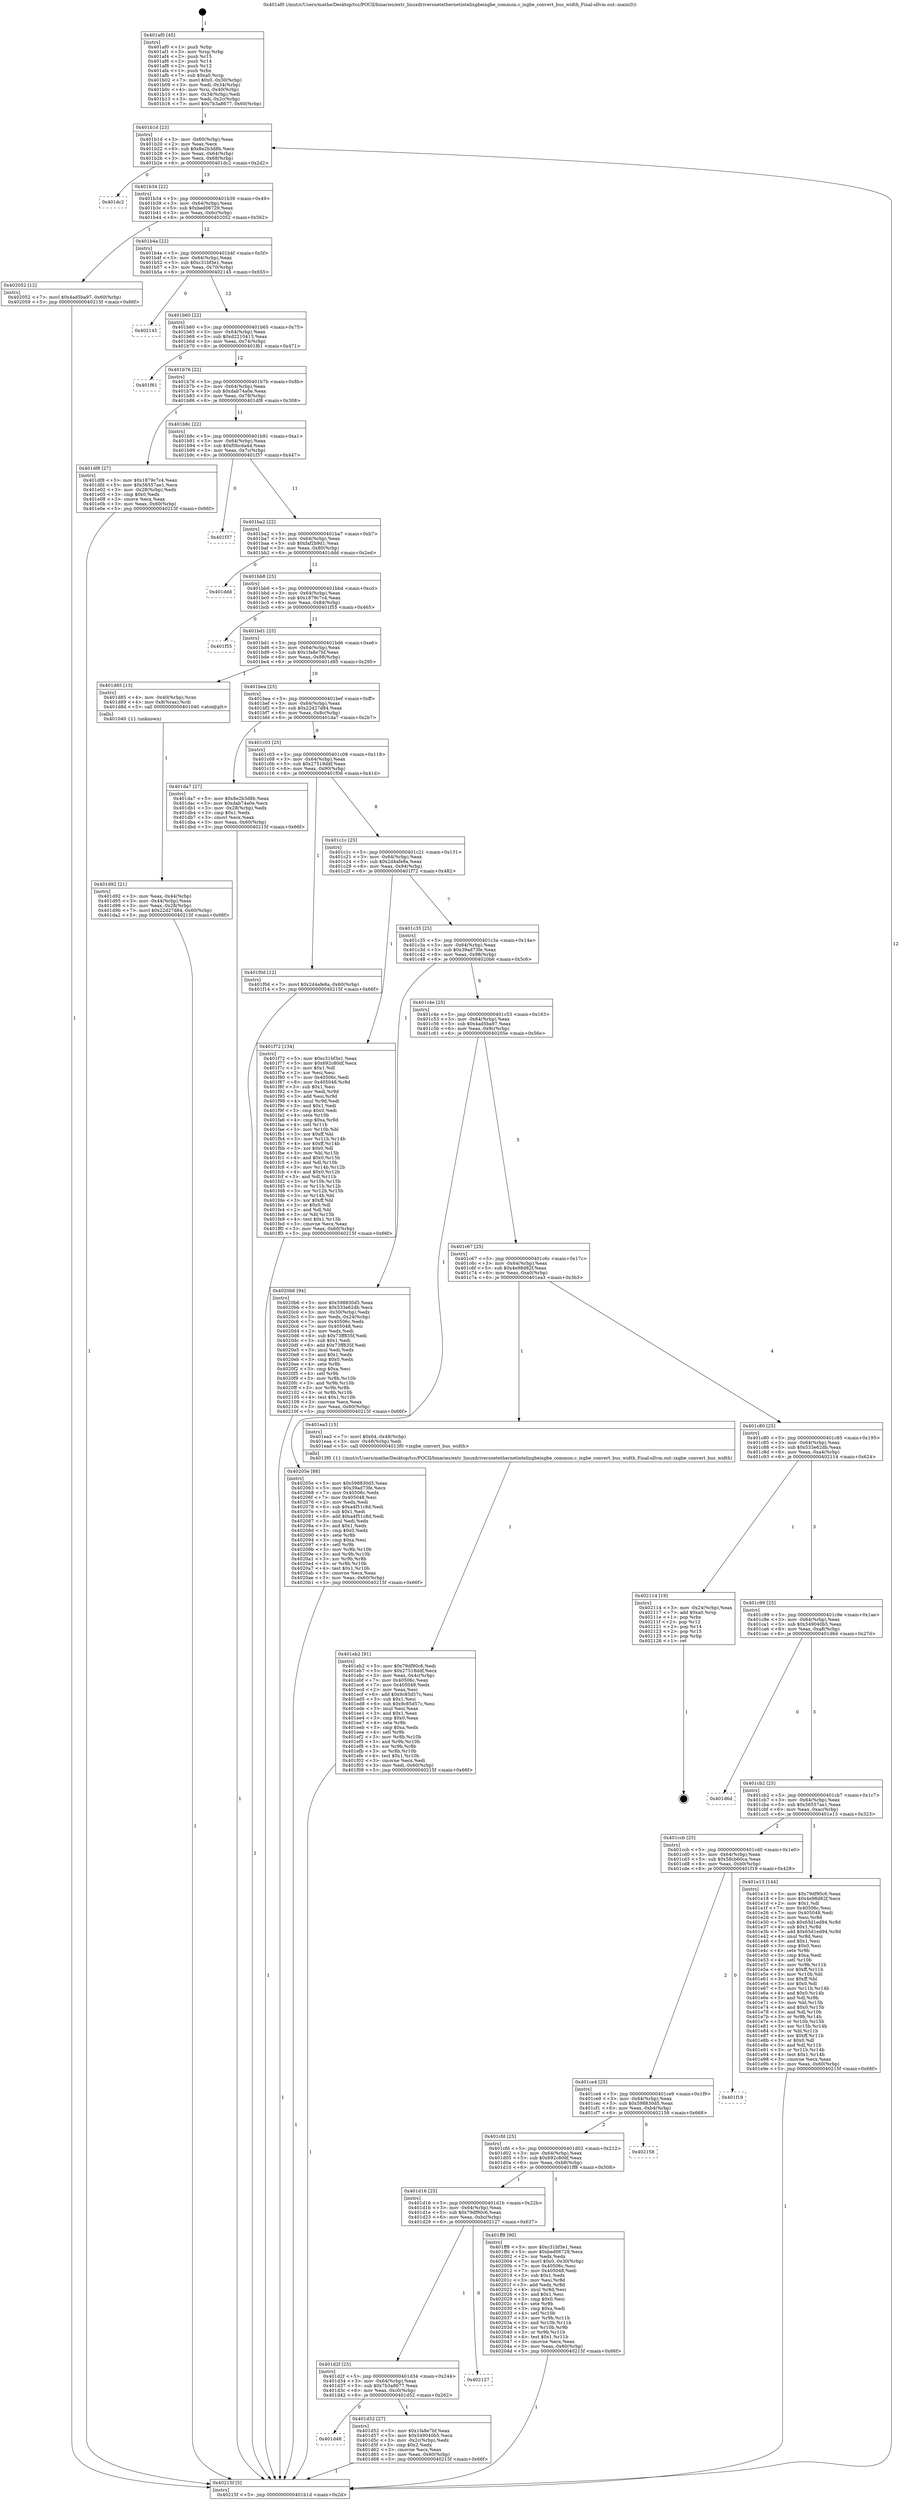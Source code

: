 digraph "0x401af0" {
  label = "0x401af0 (/mnt/c/Users/mathe/Desktop/tcc/POCII/binaries/extr_linuxdriversnetethernetintelixgbeixgbe_common.c_ixgbe_convert_bus_width_Final-ollvm.out::main(0))"
  labelloc = "t"
  node[shape=record]

  Entry [label="",width=0.3,height=0.3,shape=circle,fillcolor=black,style=filled]
  "0x401b1d" [label="{
     0x401b1d [23]\l
     | [instrs]\l
     &nbsp;&nbsp;0x401b1d \<+3\>: mov -0x60(%rbp),%eax\l
     &nbsp;&nbsp;0x401b20 \<+2\>: mov %eax,%ecx\l
     &nbsp;&nbsp;0x401b22 \<+6\>: sub $0x8e2b3d8b,%ecx\l
     &nbsp;&nbsp;0x401b28 \<+3\>: mov %eax,-0x64(%rbp)\l
     &nbsp;&nbsp;0x401b2b \<+3\>: mov %ecx,-0x68(%rbp)\l
     &nbsp;&nbsp;0x401b2e \<+6\>: je 0000000000401dc2 \<main+0x2d2\>\l
  }"]
  "0x401dc2" [label="{
     0x401dc2\l
  }", style=dashed]
  "0x401b34" [label="{
     0x401b34 [22]\l
     | [instrs]\l
     &nbsp;&nbsp;0x401b34 \<+5\>: jmp 0000000000401b39 \<main+0x49\>\l
     &nbsp;&nbsp;0x401b39 \<+3\>: mov -0x64(%rbp),%eax\l
     &nbsp;&nbsp;0x401b3c \<+5\>: sub $0xbed06729,%eax\l
     &nbsp;&nbsp;0x401b41 \<+3\>: mov %eax,-0x6c(%rbp)\l
     &nbsp;&nbsp;0x401b44 \<+6\>: je 0000000000402052 \<main+0x562\>\l
  }"]
  Exit [label="",width=0.3,height=0.3,shape=circle,fillcolor=black,style=filled,peripheries=2]
  "0x402052" [label="{
     0x402052 [12]\l
     | [instrs]\l
     &nbsp;&nbsp;0x402052 \<+7\>: movl $0x4ad5ba97,-0x60(%rbp)\l
     &nbsp;&nbsp;0x402059 \<+5\>: jmp 000000000040215f \<main+0x66f\>\l
  }"]
  "0x401b4a" [label="{
     0x401b4a [22]\l
     | [instrs]\l
     &nbsp;&nbsp;0x401b4a \<+5\>: jmp 0000000000401b4f \<main+0x5f\>\l
     &nbsp;&nbsp;0x401b4f \<+3\>: mov -0x64(%rbp),%eax\l
     &nbsp;&nbsp;0x401b52 \<+5\>: sub $0xc31bf3e1,%eax\l
     &nbsp;&nbsp;0x401b57 \<+3\>: mov %eax,-0x70(%rbp)\l
     &nbsp;&nbsp;0x401b5a \<+6\>: je 0000000000402145 \<main+0x655\>\l
  }"]
  "0x401eb2" [label="{
     0x401eb2 [91]\l
     | [instrs]\l
     &nbsp;&nbsp;0x401eb2 \<+5\>: mov $0x79df90c6,%edi\l
     &nbsp;&nbsp;0x401eb7 \<+5\>: mov $0x27518ddf,%ecx\l
     &nbsp;&nbsp;0x401ebc \<+3\>: mov %eax,-0x4c(%rbp)\l
     &nbsp;&nbsp;0x401ebf \<+7\>: mov 0x40506c,%eax\l
     &nbsp;&nbsp;0x401ec6 \<+7\>: mov 0x405048,%edx\l
     &nbsp;&nbsp;0x401ecd \<+2\>: mov %eax,%esi\l
     &nbsp;&nbsp;0x401ecf \<+6\>: add $0x9c85d57c,%esi\l
     &nbsp;&nbsp;0x401ed5 \<+3\>: sub $0x1,%esi\l
     &nbsp;&nbsp;0x401ed8 \<+6\>: sub $0x9c85d57c,%esi\l
     &nbsp;&nbsp;0x401ede \<+3\>: imul %esi,%eax\l
     &nbsp;&nbsp;0x401ee1 \<+3\>: and $0x1,%eax\l
     &nbsp;&nbsp;0x401ee4 \<+3\>: cmp $0x0,%eax\l
     &nbsp;&nbsp;0x401ee7 \<+4\>: sete %r8b\l
     &nbsp;&nbsp;0x401eeb \<+3\>: cmp $0xa,%edx\l
     &nbsp;&nbsp;0x401eee \<+4\>: setl %r9b\l
     &nbsp;&nbsp;0x401ef2 \<+3\>: mov %r8b,%r10b\l
     &nbsp;&nbsp;0x401ef5 \<+3\>: and %r9b,%r10b\l
     &nbsp;&nbsp;0x401ef8 \<+3\>: xor %r9b,%r8b\l
     &nbsp;&nbsp;0x401efb \<+3\>: or %r8b,%r10b\l
     &nbsp;&nbsp;0x401efe \<+4\>: test $0x1,%r10b\l
     &nbsp;&nbsp;0x401f02 \<+3\>: cmovne %ecx,%edi\l
     &nbsp;&nbsp;0x401f05 \<+3\>: mov %edi,-0x60(%rbp)\l
     &nbsp;&nbsp;0x401f08 \<+5\>: jmp 000000000040215f \<main+0x66f\>\l
  }"]
  "0x402145" [label="{
     0x402145\l
  }", style=dashed]
  "0x401b60" [label="{
     0x401b60 [22]\l
     | [instrs]\l
     &nbsp;&nbsp;0x401b60 \<+5\>: jmp 0000000000401b65 \<main+0x75\>\l
     &nbsp;&nbsp;0x401b65 \<+3\>: mov -0x64(%rbp),%eax\l
     &nbsp;&nbsp;0x401b68 \<+5\>: sub $0xd2210413,%eax\l
     &nbsp;&nbsp;0x401b6d \<+3\>: mov %eax,-0x74(%rbp)\l
     &nbsp;&nbsp;0x401b70 \<+6\>: je 0000000000401f61 \<main+0x471\>\l
  }"]
  "0x401d92" [label="{
     0x401d92 [21]\l
     | [instrs]\l
     &nbsp;&nbsp;0x401d92 \<+3\>: mov %eax,-0x44(%rbp)\l
     &nbsp;&nbsp;0x401d95 \<+3\>: mov -0x44(%rbp),%eax\l
     &nbsp;&nbsp;0x401d98 \<+3\>: mov %eax,-0x28(%rbp)\l
     &nbsp;&nbsp;0x401d9b \<+7\>: movl $0x22d27d84,-0x60(%rbp)\l
     &nbsp;&nbsp;0x401da2 \<+5\>: jmp 000000000040215f \<main+0x66f\>\l
  }"]
  "0x401f61" [label="{
     0x401f61\l
  }", style=dashed]
  "0x401b76" [label="{
     0x401b76 [22]\l
     | [instrs]\l
     &nbsp;&nbsp;0x401b76 \<+5\>: jmp 0000000000401b7b \<main+0x8b\>\l
     &nbsp;&nbsp;0x401b7b \<+3\>: mov -0x64(%rbp),%eax\l
     &nbsp;&nbsp;0x401b7e \<+5\>: sub $0xdab74a0e,%eax\l
     &nbsp;&nbsp;0x401b83 \<+3\>: mov %eax,-0x78(%rbp)\l
     &nbsp;&nbsp;0x401b86 \<+6\>: je 0000000000401df8 \<main+0x308\>\l
  }"]
  "0x401af0" [label="{
     0x401af0 [45]\l
     | [instrs]\l
     &nbsp;&nbsp;0x401af0 \<+1\>: push %rbp\l
     &nbsp;&nbsp;0x401af1 \<+3\>: mov %rsp,%rbp\l
     &nbsp;&nbsp;0x401af4 \<+2\>: push %r15\l
     &nbsp;&nbsp;0x401af6 \<+2\>: push %r14\l
     &nbsp;&nbsp;0x401af8 \<+2\>: push %r12\l
     &nbsp;&nbsp;0x401afa \<+1\>: push %rbx\l
     &nbsp;&nbsp;0x401afb \<+7\>: sub $0xa0,%rsp\l
     &nbsp;&nbsp;0x401b02 \<+7\>: movl $0x0,-0x30(%rbp)\l
     &nbsp;&nbsp;0x401b09 \<+3\>: mov %edi,-0x34(%rbp)\l
     &nbsp;&nbsp;0x401b0c \<+4\>: mov %rsi,-0x40(%rbp)\l
     &nbsp;&nbsp;0x401b10 \<+3\>: mov -0x34(%rbp),%edi\l
     &nbsp;&nbsp;0x401b13 \<+3\>: mov %edi,-0x2c(%rbp)\l
     &nbsp;&nbsp;0x401b16 \<+7\>: movl $0x7b3a8677,-0x60(%rbp)\l
  }"]
  "0x401df8" [label="{
     0x401df8 [27]\l
     | [instrs]\l
     &nbsp;&nbsp;0x401df8 \<+5\>: mov $0x1879c7c4,%eax\l
     &nbsp;&nbsp;0x401dfd \<+5\>: mov $0x56557ae1,%ecx\l
     &nbsp;&nbsp;0x401e02 \<+3\>: mov -0x28(%rbp),%edx\l
     &nbsp;&nbsp;0x401e05 \<+3\>: cmp $0x0,%edx\l
     &nbsp;&nbsp;0x401e08 \<+3\>: cmove %ecx,%eax\l
     &nbsp;&nbsp;0x401e0b \<+3\>: mov %eax,-0x60(%rbp)\l
     &nbsp;&nbsp;0x401e0e \<+5\>: jmp 000000000040215f \<main+0x66f\>\l
  }"]
  "0x401b8c" [label="{
     0x401b8c [22]\l
     | [instrs]\l
     &nbsp;&nbsp;0x401b8c \<+5\>: jmp 0000000000401b91 \<main+0xa1\>\l
     &nbsp;&nbsp;0x401b91 \<+3\>: mov -0x64(%rbp),%eax\l
     &nbsp;&nbsp;0x401b94 \<+5\>: sub $0xf0bcda4d,%eax\l
     &nbsp;&nbsp;0x401b99 \<+3\>: mov %eax,-0x7c(%rbp)\l
     &nbsp;&nbsp;0x401b9c \<+6\>: je 0000000000401f37 \<main+0x447\>\l
  }"]
  "0x40215f" [label="{
     0x40215f [5]\l
     | [instrs]\l
     &nbsp;&nbsp;0x40215f \<+5\>: jmp 0000000000401b1d \<main+0x2d\>\l
  }"]
  "0x401f37" [label="{
     0x401f37\l
  }", style=dashed]
  "0x401ba2" [label="{
     0x401ba2 [22]\l
     | [instrs]\l
     &nbsp;&nbsp;0x401ba2 \<+5\>: jmp 0000000000401ba7 \<main+0xb7\>\l
     &nbsp;&nbsp;0x401ba7 \<+3\>: mov -0x64(%rbp),%eax\l
     &nbsp;&nbsp;0x401baa \<+5\>: sub $0xfaf2b9d1,%eax\l
     &nbsp;&nbsp;0x401baf \<+3\>: mov %eax,-0x80(%rbp)\l
     &nbsp;&nbsp;0x401bb2 \<+6\>: je 0000000000401ddd \<main+0x2ed\>\l
  }"]
  "0x401d48" [label="{
     0x401d48\l
  }", style=dashed]
  "0x401ddd" [label="{
     0x401ddd\l
  }", style=dashed]
  "0x401bb8" [label="{
     0x401bb8 [25]\l
     | [instrs]\l
     &nbsp;&nbsp;0x401bb8 \<+5\>: jmp 0000000000401bbd \<main+0xcd\>\l
     &nbsp;&nbsp;0x401bbd \<+3\>: mov -0x64(%rbp),%eax\l
     &nbsp;&nbsp;0x401bc0 \<+5\>: sub $0x1879c7c4,%eax\l
     &nbsp;&nbsp;0x401bc5 \<+6\>: mov %eax,-0x84(%rbp)\l
     &nbsp;&nbsp;0x401bcb \<+6\>: je 0000000000401f55 \<main+0x465\>\l
  }"]
  "0x401d52" [label="{
     0x401d52 [27]\l
     | [instrs]\l
     &nbsp;&nbsp;0x401d52 \<+5\>: mov $0x1fa8e7bf,%eax\l
     &nbsp;&nbsp;0x401d57 \<+5\>: mov $0x549040b5,%ecx\l
     &nbsp;&nbsp;0x401d5c \<+3\>: mov -0x2c(%rbp),%edx\l
     &nbsp;&nbsp;0x401d5f \<+3\>: cmp $0x2,%edx\l
     &nbsp;&nbsp;0x401d62 \<+3\>: cmovne %ecx,%eax\l
     &nbsp;&nbsp;0x401d65 \<+3\>: mov %eax,-0x60(%rbp)\l
     &nbsp;&nbsp;0x401d68 \<+5\>: jmp 000000000040215f \<main+0x66f\>\l
  }"]
  "0x401f55" [label="{
     0x401f55\l
  }", style=dashed]
  "0x401bd1" [label="{
     0x401bd1 [25]\l
     | [instrs]\l
     &nbsp;&nbsp;0x401bd1 \<+5\>: jmp 0000000000401bd6 \<main+0xe6\>\l
     &nbsp;&nbsp;0x401bd6 \<+3\>: mov -0x64(%rbp),%eax\l
     &nbsp;&nbsp;0x401bd9 \<+5\>: sub $0x1fa8e7bf,%eax\l
     &nbsp;&nbsp;0x401bde \<+6\>: mov %eax,-0x88(%rbp)\l
     &nbsp;&nbsp;0x401be4 \<+6\>: je 0000000000401d85 \<main+0x295\>\l
  }"]
  "0x401d2f" [label="{
     0x401d2f [25]\l
     | [instrs]\l
     &nbsp;&nbsp;0x401d2f \<+5\>: jmp 0000000000401d34 \<main+0x244\>\l
     &nbsp;&nbsp;0x401d34 \<+3\>: mov -0x64(%rbp),%eax\l
     &nbsp;&nbsp;0x401d37 \<+5\>: sub $0x7b3a8677,%eax\l
     &nbsp;&nbsp;0x401d3c \<+6\>: mov %eax,-0xc0(%rbp)\l
     &nbsp;&nbsp;0x401d42 \<+6\>: je 0000000000401d52 \<main+0x262\>\l
  }"]
  "0x401d85" [label="{
     0x401d85 [13]\l
     | [instrs]\l
     &nbsp;&nbsp;0x401d85 \<+4\>: mov -0x40(%rbp),%rax\l
     &nbsp;&nbsp;0x401d89 \<+4\>: mov 0x8(%rax),%rdi\l
     &nbsp;&nbsp;0x401d8d \<+5\>: call 0000000000401040 \<atoi@plt\>\l
     | [calls]\l
     &nbsp;&nbsp;0x401040 \{1\} (unknown)\l
  }"]
  "0x401bea" [label="{
     0x401bea [25]\l
     | [instrs]\l
     &nbsp;&nbsp;0x401bea \<+5\>: jmp 0000000000401bef \<main+0xff\>\l
     &nbsp;&nbsp;0x401bef \<+3\>: mov -0x64(%rbp),%eax\l
     &nbsp;&nbsp;0x401bf2 \<+5\>: sub $0x22d27d84,%eax\l
     &nbsp;&nbsp;0x401bf7 \<+6\>: mov %eax,-0x8c(%rbp)\l
     &nbsp;&nbsp;0x401bfd \<+6\>: je 0000000000401da7 \<main+0x2b7\>\l
  }"]
  "0x402127" [label="{
     0x402127\l
  }", style=dashed]
  "0x401da7" [label="{
     0x401da7 [27]\l
     | [instrs]\l
     &nbsp;&nbsp;0x401da7 \<+5\>: mov $0x8e2b3d8b,%eax\l
     &nbsp;&nbsp;0x401dac \<+5\>: mov $0xdab74a0e,%ecx\l
     &nbsp;&nbsp;0x401db1 \<+3\>: mov -0x28(%rbp),%edx\l
     &nbsp;&nbsp;0x401db4 \<+3\>: cmp $0x1,%edx\l
     &nbsp;&nbsp;0x401db7 \<+3\>: cmovl %ecx,%eax\l
     &nbsp;&nbsp;0x401dba \<+3\>: mov %eax,-0x60(%rbp)\l
     &nbsp;&nbsp;0x401dbd \<+5\>: jmp 000000000040215f \<main+0x66f\>\l
  }"]
  "0x401c03" [label="{
     0x401c03 [25]\l
     | [instrs]\l
     &nbsp;&nbsp;0x401c03 \<+5\>: jmp 0000000000401c08 \<main+0x118\>\l
     &nbsp;&nbsp;0x401c08 \<+3\>: mov -0x64(%rbp),%eax\l
     &nbsp;&nbsp;0x401c0b \<+5\>: sub $0x27518ddf,%eax\l
     &nbsp;&nbsp;0x401c10 \<+6\>: mov %eax,-0x90(%rbp)\l
     &nbsp;&nbsp;0x401c16 \<+6\>: je 0000000000401f0d \<main+0x41d\>\l
  }"]
  "0x401d16" [label="{
     0x401d16 [25]\l
     | [instrs]\l
     &nbsp;&nbsp;0x401d16 \<+5\>: jmp 0000000000401d1b \<main+0x22b\>\l
     &nbsp;&nbsp;0x401d1b \<+3\>: mov -0x64(%rbp),%eax\l
     &nbsp;&nbsp;0x401d1e \<+5\>: sub $0x79df90c6,%eax\l
     &nbsp;&nbsp;0x401d23 \<+6\>: mov %eax,-0xbc(%rbp)\l
     &nbsp;&nbsp;0x401d29 \<+6\>: je 0000000000402127 \<main+0x637\>\l
  }"]
  "0x401f0d" [label="{
     0x401f0d [12]\l
     | [instrs]\l
     &nbsp;&nbsp;0x401f0d \<+7\>: movl $0x2d4afe8a,-0x60(%rbp)\l
     &nbsp;&nbsp;0x401f14 \<+5\>: jmp 000000000040215f \<main+0x66f\>\l
  }"]
  "0x401c1c" [label="{
     0x401c1c [25]\l
     | [instrs]\l
     &nbsp;&nbsp;0x401c1c \<+5\>: jmp 0000000000401c21 \<main+0x131\>\l
     &nbsp;&nbsp;0x401c21 \<+3\>: mov -0x64(%rbp),%eax\l
     &nbsp;&nbsp;0x401c24 \<+5\>: sub $0x2d4afe8a,%eax\l
     &nbsp;&nbsp;0x401c29 \<+6\>: mov %eax,-0x94(%rbp)\l
     &nbsp;&nbsp;0x401c2f \<+6\>: je 0000000000401f72 \<main+0x482\>\l
  }"]
  "0x401ff8" [label="{
     0x401ff8 [90]\l
     | [instrs]\l
     &nbsp;&nbsp;0x401ff8 \<+5\>: mov $0xc31bf3e1,%eax\l
     &nbsp;&nbsp;0x401ffd \<+5\>: mov $0xbed06729,%ecx\l
     &nbsp;&nbsp;0x402002 \<+2\>: xor %edx,%edx\l
     &nbsp;&nbsp;0x402004 \<+7\>: movl $0x0,-0x30(%rbp)\l
     &nbsp;&nbsp;0x40200b \<+7\>: mov 0x40506c,%esi\l
     &nbsp;&nbsp;0x402012 \<+7\>: mov 0x405048,%edi\l
     &nbsp;&nbsp;0x402019 \<+3\>: sub $0x1,%edx\l
     &nbsp;&nbsp;0x40201c \<+3\>: mov %esi,%r8d\l
     &nbsp;&nbsp;0x40201f \<+3\>: add %edx,%r8d\l
     &nbsp;&nbsp;0x402022 \<+4\>: imul %r8d,%esi\l
     &nbsp;&nbsp;0x402026 \<+3\>: and $0x1,%esi\l
     &nbsp;&nbsp;0x402029 \<+3\>: cmp $0x0,%esi\l
     &nbsp;&nbsp;0x40202c \<+4\>: sete %r9b\l
     &nbsp;&nbsp;0x402030 \<+3\>: cmp $0xa,%edi\l
     &nbsp;&nbsp;0x402033 \<+4\>: setl %r10b\l
     &nbsp;&nbsp;0x402037 \<+3\>: mov %r9b,%r11b\l
     &nbsp;&nbsp;0x40203a \<+3\>: and %r10b,%r11b\l
     &nbsp;&nbsp;0x40203d \<+3\>: xor %r10b,%r9b\l
     &nbsp;&nbsp;0x402040 \<+3\>: or %r9b,%r11b\l
     &nbsp;&nbsp;0x402043 \<+4\>: test $0x1,%r11b\l
     &nbsp;&nbsp;0x402047 \<+3\>: cmovne %ecx,%eax\l
     &nbsp;&nbsp;0x40204a \<+3\>: mov %eax,-0x60(%rbp)\l
     &nbsp;&nbsp;0x40204d \<+5\>: jmp 000000000040215f \<main+0x66f\>\l
  }"]
  "0x401f72" [label="{
     0x401f72 [134]\l
     | [instrs]\l
     &nbsp;&nbsp;0x401f72 \<+5\>: mov $0xc31bf3e1,%eax\l
     &nbsp;&nbsp;0x401f77 \<+5\>: mov $0x692c80df,%ecx\l
     &nbsp;&nbsp;0x401f7c \<+2\>: mov $0x1,%dl\l
     &nbsp;&nbsp;0x401f7e \<+2\>: xor %esi,%esi\l
     &nbsp;&nbsp;0x401f80 \<+7\>: mov 0x40506c,%edi\l
     &nbsp;&nbsp;0x401f87 \<+8\>: mov 0x405048,%r8d\l
     &nbsp;&nbsp;0x401f8f \<+3\>: sub $0x1,%esi\l
     &nbsp;&nbsp;0x401f92 \<+3\>: mov %edi,%r9d\l
     &nbsp;&nbsp;0x401f95 \<+3\>: add %esi,%r9d\l
     &nbsp;&nbsp;0x401f98 \<+4\>: imul %r9d,%edi\l
     &nbsp;&nbsp;0x401f9c \<+3\>: and $0x1,%edi\l
     &nbsp;&nbsp;0x401f9f \<+3\>: cmp $0x0,%edi\l
     &nbsp;&nbsp;0x401fa2 \<+4\>: sete %r10b\l
     &nbsp;&nbsp;0x401fa6 \<+4\>: cmp $0xa,%r8d\l
     &nbsp;&nbsp;0x401faa \<+4\>: setl %r11b\l
     &nbsp;&nbsp;0x401fae \<+3\>: mov %r10b,%bl\l
     &nbsp;&nbsp;0x401fb1 \<+3\>: xor $0xff,%bl\l
     &nbsp;&nbsp;0x401fb4 \<+3\>: mov %r11b,%r14b\l
     &nbsp;&nbsp;0x401fb7 \<+4\>: xor $0xff,%r14b\l
     &nbsp;&nbsp;0x401fbb \<+3\>: xor $0x0,%dl\l
     &nbsp;&nbsp;0x401fbe \<+3\>: mov %bl,%r15b\l
     &nbsp;&nbsp;0x401fc1 \<+4\>: and $0x0,%r15b\l
     &nbsp;&nbsp;0x401fc5 \<+3\>: and %dl,%r10b\l
     &nbsp;&nbsp;0x401fc8 \<+3\>: mov %r14b,%r12b\l
     &nbsp;&nbsp;0x401fcb \<+4\>: and $0x0,%r12b\l
     &nbsp;&nbsp;0x401fcf \<+3\>: and %dl,%r11b\l
     &nbsp;&nbsp;0x401fd2 \<+3\>: or %r10b,%r15b\l
     &nbsp;&nbsp;0x401fd5 \<+3\>: or %r11b,%r12b\l
     &nbsp;&nbsp;0x401fd8 \<+3\>: xor %r12b,%r15b\l
     &nbsp;&nbsp;0x401fdb \<+3\>: or %r14b,%bl\l
     &nbsp;&nbsp;0x401fde \<+3\>: xor $0xff,%bl\l
     &nbsp;&nbsp;0x401fe1 \<+3\>: or $0x0,%dl\l
     &nbsp;&nbsp;0x401fe4 \<+2\>: and %dl,%bl\l
     &nbsp;&nbsp;0x401fe6 \<+3\>: or %bl,%r15b\l
     &nbsp;&nbsp;0x401fe9 \<+4\>: test $0x1,%r15b\l
     &nbsp;&nbsp;0x401fed \<+3\>: cmovne %ecx,%eax\l
     &nbsp;&nbsp;0x401ff0 \<+3\>: mov %eax,-0x60(%rbp)\l
     &nbsp;&nbsp;0x401ff3 \<+5\>: jmp 000000000040215f \<main+0x66f\>\l
  }"]
  "0x401c35" [label="{
     0x401c35 [25]\l
     | [instrs]\l
     &nbsp;&nbsp;0x401c35 \<+5\>: jmp 0000000000401c3a \<main+0x14a\>\l
     &nbsp;&nbsp;0x401c3a \<+3\>: mov -0x64(%rbp),%eax\l
     &nbsp;&nbsp;0x401c3d \<+5\>: sub $0x39ad73fe,%eax\l
     &nbsp;&nbsp;0x401c42 \<+6\>: mov %eax,-0x98(%rbp)\l
     &nbsp;&nbsp;0x401c48 \<+6\>: je 00000000004020b6 \<main+0x5c6\>\l
  }"]
  "0x401cfd" [label="{
     0x401cfd [25]\l
     | [instrs]\l
     &nbsp;&nbsp;0x401cfd \<+5\>: jmp 0000000000401d02 \<main+0x212\>\l
     &nbsp;&nbsp;0x401d02 \<+3\>: mov -0x64(%rbp),%eax\l
     &nbsp;&nbsp;0x401d05 \<+5\>: sub $0x692c80df,%eax\l
     &nbsp;&nbsp;0x401d0a \<+6\>: mov %eax,-0xb8(%rbp)\l
     &nbsp;&nbsp;0x401d10 \<+6\>: je 0000000000401ff8 \<main+0x508\>\l
  }"]
  "0x4020b6" [label="{
     0x4020b6 [94]\l
     | [instrs]\l
     &nbsp;&nbsp;0x4020b6 \<+5\>: mov $0x598830d5,%eax\l
     &nbsp;&nbsp;0x4020bb \<+5\>: mov $0x533e62db,%ecx\l
     &nbsp;&nbsp;0x4020c0 \<+3\>: mov -0x30(%rbp),%edx\l
     &nbsp;&nbsp;0x4020c3 \<+3\>: mov %edx,-0x24(%rbp)\l
     &nbsp;&nbsp;0x4020c6 \<+7\>: mov 0x40506c,%edx\l
     &nbsp;&nbsp;0x4020cd \<+7\>: mov 0x405048,%esi\l
     &nbsp;&nbsp;0x4020d4 \<+2\>: mov %edx,%edi\l
     &nbsp;&nbsp;0x4020d6 \<+6\>: sub $0x73ff835f,%edi\l
     &nbsp;&nbsp;0x4020dc \<+3\>: sub $0x1,%edi\l
     &nbsp;&nbsp;0x4020df \<+6\>: add $0x73ff835f,%edi\l
     &nbsp;&nbsp;0x4020e5 \<+3\>: imul %edi,%edx\l
     &nbsp;&nbsp;0x4020e8 \<+3\>: and $0x1,%edx\l
     &nbsp;&nbsp;0x4020eb \<+3\>: cmp $0x0,%edx\l
     &nbsp;&nbsp;0x4020ee \<+4\>: sete %r8b\l
     &nbsp;&nbsp;0x4020f2 \<+3\>: cmp $0xa,%esi\l
     &nbsp;&nbsp;0x4020f5 \<+4\>: setl %r9b\l
     &nbsp;&nbsp;0x4020f9 \<+3\>: mov %r8b,%r10b\l
     &nbsp;&nbsp;0x4020fc \<+3\>: and %r9b,%r10b\l
     &nbsp;&nbsp;0x4020ff \<+3\>: xor %r9b,%r8b\l
     &nbsp;&nbsp;0x402102 \<+3\>: or %r8b,%r10b\l
     &nbsp;&nbsp;0x402105 \<+4\>: test $0x1,%r10b\l
     &nbsp;&nbsp;0x402109 \<+3\>: cmovne %ecx,%eax\l
     &nbsp;&nbsp;0x40210c \<+3\>: mov %eax,-0x60(%rbp)\l
     &nbsp;&nbsp;0x40210f \<+5\>: jmp 000000000040215f \<main+0x66f\>\l
  }"]
  "0x401c4e" [label="{
     0x401c4e [25]\l
     | [instrs]\l
     &nbsp;&nbsp;0x401c4e \<+5\>: jmp 0000000000401c53 \<main+0x163\>\l
     &nbsp;&nbsp;0x401c53 \<+3\>: mov -0x64(%rbp),%eax\l
     &nbsp;&nbsp;0x401c56 \<+5\>: sub $0x4ad5ba97,%eax\l
     &nbsp;&nbsp;0x401c5b \<+6\>: mov %eax,-0x9c(%rbp)\l
     &nbsp;&nbsp;0x401c61 \<+6\>: je 000000000040205e \<main+0x56e\>\l
  }"]
  "0x402158" [label="{
     0x402158\l
  }", style=dashed]
  "0x40205e" [label="{
     0x40205e [88]\l
     | [instrs]\l
     &nbsp;&nbsp;0x40205e \<+5\>: mov $0x598830d5,%eax\l
     &nbsp;&nbsp;0x402063 \<+5\>: mov $0x39ad73fe,%ecx\l
     &nbsp;&nbsp;0x402068 \<+7\>: mov 0x40506c,%edx\l
     &nbsp;&nbsp;0x40206f \<+7\>: mov 0x405048,%esi\l
     &nbsp;&nbsp;0x402076 \<+2\>: mov %edx,%edi\l
     &nbsp;&nbsp;0x402078 \<+6\>: sub $0xa4f51c8d,%edi\l
     &nbsp;&nbsp;0x40207e \<+3\>: sub $0x1,%edi\l
     &nbsp;&nbsp;0x402081 \<+6\>: add $0xa4f51c8d,%edi\l
     &nbsp;&nbsp;0x402087 \<+3\>: imul %edi,%edx\l
     &nbsp;&nbsp;0x40208a \<+3\>: and $0x1,%edx\l
     &nbsp;&nbsp;0x40208d \<+3\>: cmp $0x0,%edx\l
     &nbsp;&nbsp;0x402090 \<+4\>: sete %r8b\l
     &nbsp;&nbsp;0x402094 \<+3\>: cmp $0xa,%esi\l
     &nbsp;&nbsp;0x402097 \<+4\>: setl %r9b\l
     &nbsp;&nbsp;0x40209b \<+3\>: mov %r8b,%r10b\l
     &nbsp;&nbsp;0x40209e \<+3\>: and %r9b,%r10b\l
     &nbsp;&nbsp;0x4020a1 \<+3\>: xor %r9b,%r8b\l
     &nbsp;&nbsp;0x4020a4 \<+3\>: or %r8b,%r10b\l
     &nbsp;&nbsp;0x4020a7 \<+4\>: test $0x1,%r10b\l
     &nbsp;&nbsp;0x4020ab \<+3\>: cmovne %ecx,%eax\l
     &nbsp;&nbsp;0x4020ae \<+3\>: mov %eax,-0x60(%rbp)\l
     &nbsp;&nbsp;0x4020b1 \<+5\>: jmp 000000000040215f \<main+0x66f\>\l
  }"]
  "0x401c67" [label="{
     0x401c67 [25]\l
     | [instrs]\l
     &nbsp;&nbsp;0x401c67 \<+5\>: jmp 0000000000401c6c \<main+0x17c\>\l
     &nbsp;&nbsp;0x401c6c \<+3\>: mov -0x64(%rbp),%eax\l
     &nbsp;&nbsp;0x401c6f \<+5\>: sub $0x4e98d82f,%eax\l
     &nbsp;&nbsp;0x401c74 \<+6\>: mov %eax,-0xa0(%rbp)\l
     &nbsp;&nbsp;0x401c7a \<+6\>: je 0000000000401ea3 \<main+0x3b3\>\l
  }"]
  "0x401ce4" [label="{
     0x401ce4 [25]\l
     | [instrs]\l
     &nbsp;&nbsp;0x401ce4 \<+5\>: jmp 0000000000401ce9 \<main+0x1f9\>\l
     &nbsp;&nbsp;0x401ce9 \<+3\>: mov -0x64(%rbp),%eax\l
     &nbsp;&nbsp;0x401cec \<+5\>: sub $0x598830d5,%eax\l
     &nbsp;&nbsp;0x401cf1 \<+6\>: mov %eax,-0xb4(%rbp)\l
     &nbsp;&nbsp;0x401cf7 \<+6\>: je 0000000000402158 \<main+0x668\>\l
  }"]
  "0x401ea3" [label="{
     0x401ea3 [15]\l
     | [instrs]\l
     &nbsp;&nbsp;0x401ea3 \<+7\>: movl $0x64,-0x48(%rbp)\l
     &nbsp;&nbsp;0x401eaa \<+3\>: mov -0x48(%rbp),%edi\l
     &nbsp;&nbsp;0x401ead \<+5\>: call 00000000004013f0 \<ixgbe_convert_bus_width\>\l
     | [calls]\l
     &nbsp;&nbsp;0x4013f0 \{1\} (/mnt/c/Users/mathe/Desktop/tcc/POCII/binaries/extr_linuxdriversnetethernetintelixgbeixgbe_common.c_ixgbe_convert_bus_width_Final-ollvm.out::ixgbe_convert_bus_width)\l
  }"]
  "0x401c80" [label="{
     0x401c80 [25]\l
     | [instrs]\l
     &nbsp;&nbsp;0x401c80 \<+5\>: jmp 0000000000401c85 \<main+0x195\>\l
     &nbsp;&nbsp;0x401c85 \<+3\>: mov -0x64(%rbp),%eax\l
     &nbsp;&nbsp;0x401c88 \<+5\>: sub $0x533e62db,%eax\l
     &nbsp;&nbsp;0x401c8d \<+6\>: mov %eax,-0xa4(%rbp)\l
     &nbsp;&nbsp;0x401c93 \<+6\>: je 0000000000402114 \<main+0x624\>\l
  }"]
  "0x401f19" [label="{
     0x401f19\l
  }", style=dashed]
  "0x402114" [label="{
     0x402114 [19]\l
     | [instrs]\l
     &nbsp;&nbsp;0x402114 \<+3\>: mov -0x24(%rbp),%eax\l
     &nbsp;&nbsp;0x402117 \<+7\>: add $0xa0,%rsp\l
     &nbsp;&nbsp;0x40211e \<+1\>: pop %rbx\l
     &nbsp;&nbsp;0x40211f \<+2\>: pop %r12\l
     &nbsp;&nbsp;0x402121 \<+2\>: pop %r14\l
     &nbsp;&nbsp;0x402123 \<+2\>: pop %r15\l
     &nbsp;&nbsp;0x402125 \<+1\>: pop %rbp\l
     &nbsp;&nbsp;0x402126 \<+1\>: ret\l
  }"]
  "0x401c99" [label="{
     0x401c99 [25]\l
     | [instrs]\l
     &nbsp;&nbsp;0x401c99 \<+5\>: jmp 0000000000401c9e \<main+0x1ae\>\l
     &nbsp;&nbsp;0x401c9e \<+3\>: mov -0x64(%rbp),%eax\l
     &nbsp;&nbsp;0x401ca1 \<+5\>: sub $0x549040b5,%eax\l
     &nbsp;&nbsp;0x401ca6 \<+6\>: mov %eax,-0xa8(%rbp)\l
     &nbsp;&nbsp;0x401cac \<+6\>: je 0000000000401d6d \<main+0x27d\>\l
  }"]
  "0x401ccb" [label="{
     0x401ccb [25]\l
     | [instrs]\l
     &nbsp;&nbsp;0x401ccb \<+5\>: jmp 0000000000401cd0 \<main+0x1e0\>\l
     &nbsp;&nbsp;0x401cd0 \<+3\>: mov -0x64(%rbp),%eax\l
     &nbsp;&nbsp;0x401cd3 \<+5\>: sub $0x58cb60ca,%eax\l
     &nbsp;&nbsp;0x401cd8 \<+6\>: mov %eax,-0xb0(%rbp)\l
     &nbsp;&nbsp;0x401cde \<+6\>: je 0000000000401f19 \<main+0x429\>\l
  }"]
  "0x401d6d" [label="{
     0x401d6d\l
  }", style=dashed]
  "0x401cb2" [label="{
     0x401cb2 [25]\l
     | [instrs]\l
     &nbsp;&nbsp;0x401cb2 \<+5\>: jmp 0000000000401cb7 \<main+0x1c7\>\l
     &nbsp;&nbsp;0x401cb7 \<+3\>: mov -0x64(%rbp),%eax\l
     &nbsp;&nbsp;0x401cba \<+5\>: sub $0x56557ae1,%eax\l
     &nbsp;&nbsp;0x401cbf \<+6\>: mov %eax,-0xac(%rbp)\l
     &nbsp;&nbsp;0x401cc5 \<+6\>: je 0000000000401e13 \<main+0x323\>\l
  }"]
  "0x401e13" [label="{
     0x401e13 [144]\l
     | [instrs]\l
     &nbsp;&nbsp;0x401e13 \<+5\>: mov $0x79df90c6,%eax\l
     &nbsp;&nbsp;0x401e18 \<+5\>: mov $0x4e98d82f,%ecx\l
     &nbsp;&nbsp;0x401e1d \<+2\>: mov $0x1,%dl\l
     &nbsp;&nbsp;0x401e1f \<+7\>: mov 0x40506c,%esi\l
     &nbsp;&nbsp;0x401e26 \<+7\>: mov 0x405048,%edi\l
     &nbsp;&nbsp;0x401e2d \<+3\>: mov %esi,%r8d\l
     &nbsp;&nbsp;0x401e30 \<+7\>: sub $0x65d1ed94,%r8d\l
     &nbsp;&nbsp;0x401e37 \<+4\>: sub $0x1,%r8d\l
     &nbsp;&nbsp;0x401e3b \<+7\>: add $0x65d1ed94,%r8d\l
     &nbsp;&nbsp;0x401e42 \<+4\>: imul %r8d,%esi\l
     &nbsp;&nbsp;0x401e46 \<+3\>: and $0x1,%esi\l
     &nbsp;&nbsp;0x401e49 \<+3\>: cmp $0x0,%esi\l
     &nbsp;&nbsp;0x401e4c \<+4\>: sete %r9b\l
     &nbsp;&nbsp;0x401e50 \<+3\>: cmp $0xa,%edi\l
     &nbsp;&nbsp;0x401e53 \<+4\>: setl %r10b\l
     &nbsp;&nbsp;0x401e57 \<+3\>: mov %r9b,%r11b\l
     &nbsp;&nbsp;0x401e5a \<+4\>: xor $0xff,%r11b\l
     &nbsp;&nbsp;0x401e5e \<+3\>: mov %r10b,%bl\l
     &nbsp;&nbsp;0x401e61 \<+3\>: xor $0xff,%bl\l
     &nbsp;&nbsp;0x401e64 \<+3\>: xor $0x0,%dl\l
     &nbsp;&nbsp;0x401e67 \<+3\>: mov %r11b,%r14b\l
     &nbsp;&nbsp;0x401e6a \<+4\>: and $0x0,%r14b\l
     &nbsp;&nbsp;0x401e6e \<+3\>: and %dl,%r9b\l
     &nbsp;&nbsp;0x401e71 \<+3\>: mov %bl,%r15b\l
     &nbsp;&nbsp;0x401e74 \<+4\>: and $0x0,%r15b\l
     &nbsp;&nbsp;0x401e78 \<+3\>: and %dl,%r10b\l
     &nbsp;&nbsp;0x401e7b \<+3\>: or %r9b,%r14b\l
     &nbsp;&nbsp;0x401e7e \<+3\>: or %r10b,%r15b\l
     &nbsp;&nbsp;0x401e81 \<+3\>: xor %r15b,%r14b\l
     &nbsp;&nbsp;0x401e84 \<+3\>: or %bl,%r11b\l
     &nbsp;&nbsp;0x401e87 \<+4\>: xor $0xff,%r11b\l
     &nbsp;&nbsp;0x401e8b \<+3\>: or $0x0,%dl\l
     &nbsp;&nbsp;0x401e8e \<+3\>: and %dl,%r11b\l
     &nbsp;&nbsp;0x401e91 \<+3\>: or %r11b,%r14b\l
     &nbsp;&nbsp;0x401e94 \<+4\>: test $0x1,%r14b\l
     &nbsp;&nbsp;0x401e98 \<+3\>: cmovne %ecx,%eax\l
     &nbsp;&nbsp;0x401e9b \<+3\>: mov %eax,-0x60(%rbp)\l
     &nbsp;&nbsp;0x401e9e \<+5\>: jmp 000000000040215f \<main+0x66f\>\l
  }"]
  Entry -> "0x401af0" [label=" 1"]
  "0x401b1d" -> "0x401dc2" [label=" 0"]
  "0x401b1d" -> "0x401b34" [label=" 13"]
  "0x402114" -> Exit [label=" 1"]
  "0x401b34" -> "0x402052" [label=" 1"]
  "0x401b34" -> "0x401b4a" [label=" 12"]
  "0x4020b6" -> "0x40215f" [label=" 1"]
  "0x401b4a" -> "0x402145" [label=" 0"]
  "0x401b4a" -> "0x401b60" [label=" 12"]
  "0x40205e" -> "0x40215f" [label=" 1"]
  "0x401b60" -> "0x401f61" [label=" 0"]
  "0x401b60" -> "0x401b76" [label=" 12"]
  "0x402052" -> "0x40215f" [label=" 1"]
  "0x401b76" -> "0x401df8" [label=" 1"]
  "0x401b76" -> "0x401b8c" [label=" 11"]
  "0x401ff8" -> "0x40215f" [label=" 1"]
  "0x401b8c" -> "0x401f37" [label=" 0"]
  "0x401b8c" -> "0x401ba2" [label=" 11"]
  "0x401f72" -> "0x40215f" [label=" 1"]
  "0x401ba2" -> "0x401ddd" [label=" 0"]
  "0x401ba2" -> "0x401bb8" [label=" 11"]
  "0x401f0d" -> "0x40215f" [label=" 1"]
  "0x401bb8" -> "0x401f55" [label=" 0"]
  "0x401bb8" -> "0x401bd1" [label=" 11"]
  "0x401eb2" -> "0x40215f" [label=" 1"]
  "0x401bd1" -> "0x401d85" [label=" 1"]
  "0x401bd1" -> "0x401bea" [label=" 10"]
  "0x401e13" -> "0x40215f" [label=" 1"]
  "0x401bea" -> "0x401da7" [label=" 1"]
  "0x401bea" -> "0x401c03" [label=" 9"]
  "0x401df8" -> "0x40215f" [label=" 1"]
  "0x401c03" -> "0x401f0d" [label=" 1"]
  "0x401c03" -> "0x401c1c" [label=" 8"]
  "0x401d92" -> "0x40215f" [label=" 1"]
  "0x401c1c" -> "0x401f72" [label=" 1"]
  "0x401c1c" -> "0x401c35" [label=" 7"]
  "0x401d85" -> "0x401d92" [label=" 1"]
  "0x401c35" -> "0x4020b6" [label=" 1"]
  "0x401c35" -> "0x401c4e" [label=" 6"]
  "0x401af0" -> "0x401b1d" [label=" 1"]
  "0x401c4e" -> "0x40205e" [label=" 1"]
  "0x401c4e" -> "0x401c67" [label=" 5"]
  "0x401d52" -> "0x40215f" [label=" 1"]
  "0x401c67" -> "0x401ea3" [label=" 1"]
  "0x401c67" -> "0x401c80" [label=" 4"]
  "0x401d2f" -> "0x401d52" [label=" 1"]
  "0x401c80" -> "0x402114" [label=" 1"]
  "0x401c80" -> "0x401c99" [label=" 3"]
  "0x401ea3" -> "0x401eb2" [label=" 1"]
  "0x401c99" -> "0x401d6d" [label=" 0"]
  "0x401c99" -> "0x401cb2" [label=" 3"]
  "0x401d16" -> "0x402127" [label=" 0"]
  "0x401cb2" -> "0x401e13" [label=" 1"]
  "0x401cb2" -> "0x401ccb" [label=" 2"]
  "0x401d16" -> "0x401d2f" [label=" 1"]
  "0x401ccb" -> "0x401f19" [label=" 0"]
  "0x401ccb" -> "0x401ce4" [label=" 2"]
  "0x401d2f" -> "0x401d48" [label=" 0"]
  "0x401ce4" -> "0x402158" [label=" 0"]
  "0x401ce4" -> "0x401cfd" [label=" 2"]
  "0x40215f" -> "0x401b1d" [label=" 12"]
  "0x401cfd" -> "0x401ff8" [label=" 1"]
  "0x401cfd" -> "0x401d16" [label=" 1"]
  "0x401da7" -> "0x40215f" [label=" 1"]
}
